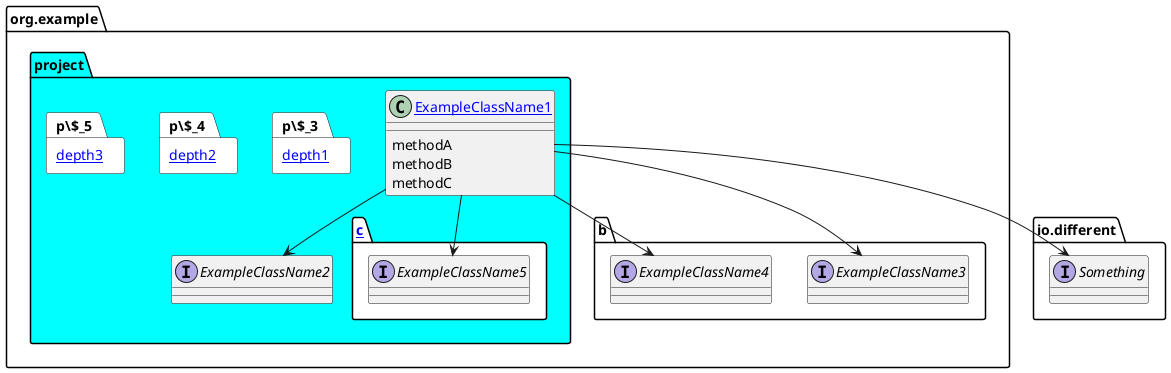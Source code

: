 @startuml
!$pathToRoot = "../../.."
!$pathToSourceExampleRootGenerated = "$pathToRoot/example/root/generated"
!$pathToDocsBase = "$pathToRoot/org/example/project"
package "org.example" as p\$_0 #ffffff {
    package "project" as p\$_1 #00FFFF {
        class "[[$pathToSourceExampleRootGenerated/src/main/org/example/project/ExampleClassName1.kt ExampleClassName1]]" as ExampleClassName1 {
            {method} methodA
            {method} methodB
            {method} methodC
        }
        interface "ExampleClassName2"
        package "[[$pathToDocsBase/c/example_relations.puml c]]" as p\$_2 #ffffff {
            interface "ExampleClassName5"
        }
        package "[[$pathToDocsBase/depth1/example_relations.puml depth1]]" as p\$_3 #ffffff {
        }
        package "[[$pathToDocsBase/depth2/example_relations.puml depth2]]" as p\$_4 #ffffff {
        }
        package "[[$pathToDocsBase/depth3/example_relations.puml depth3]]" as p\$_5 #ffffff {
        }
    }
    package "b" as p\$_6 #ffffff {
        interface "ExampleClassName3"
        interface "ExampleClassName4"
    }
}
package "io.different" as p\$_7 #ffffff {
    interface "Something"
}

ExampleClassName1 -down-> ExampleClassName2
ExampleClassName1 -down-> ExampleClassName3
ExampleClassName1 -down-> ExampleClassName4
ExampleClassName1 -down-> Something
ExampleClassName1 -down-> ExampleClassName5
@enduml
